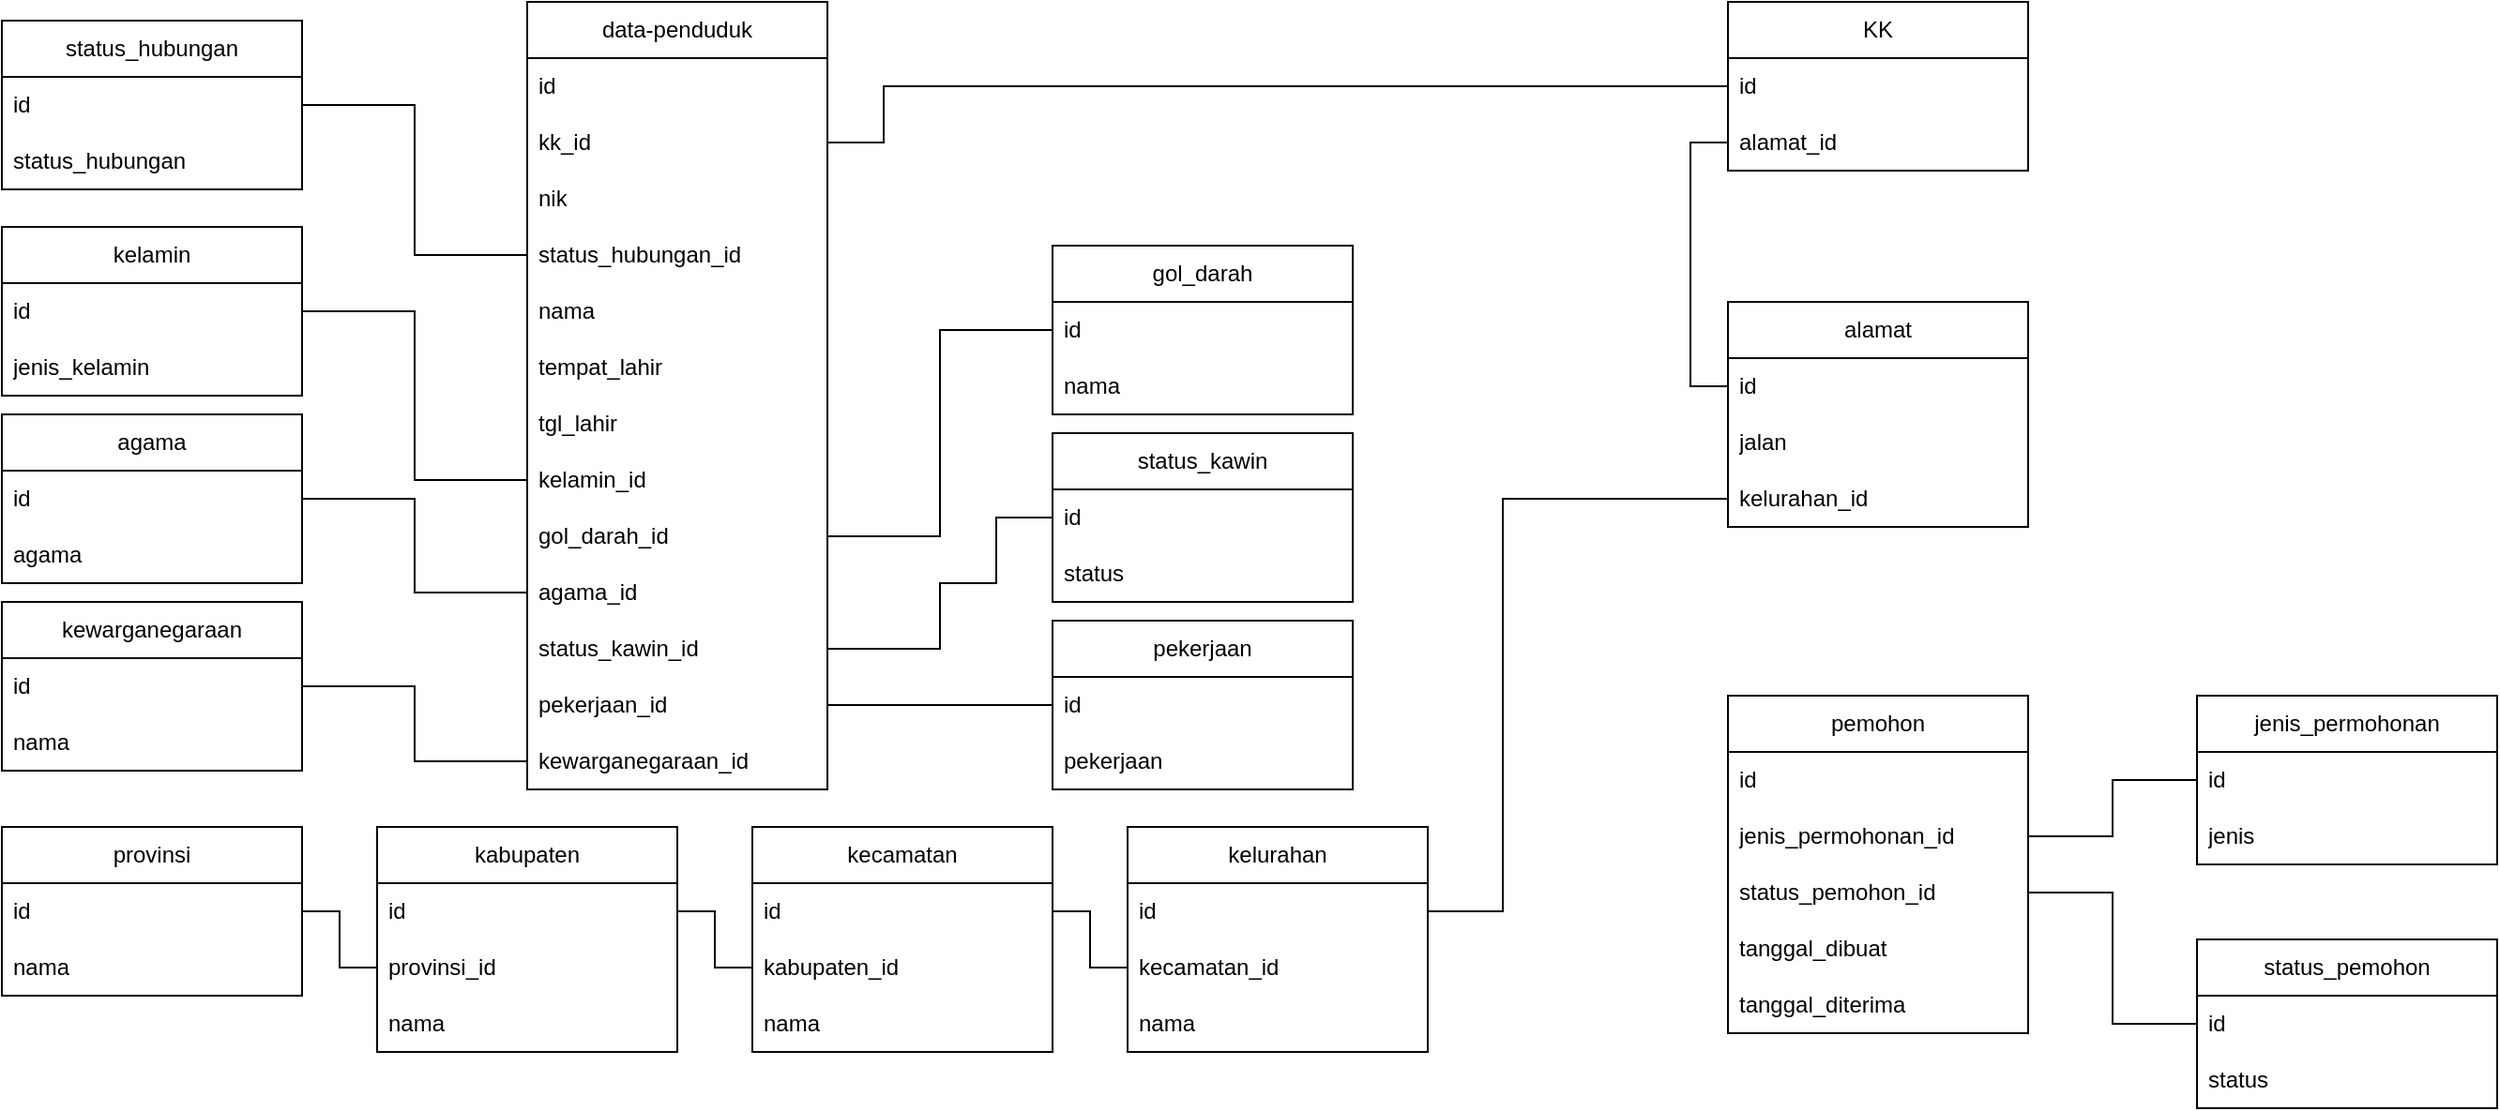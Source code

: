 <mxfile version="13.9.9" type="device"><diagram name="Page-1" id="0Un0IAWzI6U6qrBfIG15"><mxGraphModel dx="585" dy="334" grid="1" gridSize="10" guides="1" tooltips="1" connect="1" arrows="1" fold="1" page="1" pageScale="1" pageWidth="827" pageHeight="1169" math="0" shadow="0"><root><mxCell id="0"/><mxCell id="1" parent="0"/><mxCell id="j3dxWM0FpJ5QSCnhhDyS-1" value="data-penduduk" style="swimlane;fontStyle=0;childLayout=stackLayout;horizontal=1;startSize=30;horizontalStack=0;resizeParent=1;resizeParentMax=0;resizeLast=0;collapsible=1;marginBottom=0;whiteSpace=wrap;html=1;" parent="1" vertex="1"><mxGeometry x="280" y="40" width="160" height="420" as="geometry"/></mxCell><mxCell id="j3dxWM0FpJ5QSCnhhDyS-2" value="id" style="text;strokeColor=none;fillColor=none;align=left;verticalAlign=middle;spacingLeft=4;spacingRight=4;overflow=hidden;points=[[0,0.5],[1,0.5]];portConstraint=eastwest;rotatable=0;whiteSpace=wrap;html=1;" parent="j3dxWM0FpJ5QSCnhhDyS-1" vertex="1"><mxGeometry y="30" width="160" height="30" as="geometry"/></mxCell><mxCell id="KTUcgKB6S22YD4GUEnQX-1" value="kk_id" style="text;strokeColor=none;fillColor=none;align=left;verticalAlign=middle;spacingLeft=4;spacingRight=4;overflow=hidden;points=[[0,0.5],[1,0.5]];portConstraint=eastwest;rotatable=0;whiteSpace=wrap;html=1;" parent="j3dxWM0FpJ5QSCnhhDyS-1" vertex="1"><mxGeometry y="60" width="160" height="30" as="geometry"/></mxCell><mxCell id="j3dxWM0FpJ5QSCnhhDyS-41" value="nik" style="text;strokeColor=none;fillColor=none;align=left;verticalAlign=middle;spacingLeft=4;spacingRight=4;overflow=hidden;points=[[0,0.5],[1,0.5]];portConstraint=eastwest;rotatable=0;whiteSpace=wrap;html=1;" parent="j3dxWM0FpJ5QSCnhhDyS-1" vertex="1"><mxGeometry y="90" width="160" height="30" as="geometry"/></mxCell><mxCell id="KTUcgKB6S22YD4GUEnQX-11" value="status_hubungan_id" style="text;strokeColor=none;fillColor=none;align=left;verticalAlign=middle;spacingLeft=4;spacingRight=4;overflow=hidden;points=[[0,0.5],[1,0.5]];portConstraint=eastwest;rotatable=0;whiteSpace=wrap;html=1;" parent="j3dxWM0FpJ5QSCnhhDyS-1" vertex="1"><mxGeometry y="120" width="160" height="30" as="geometry"/></mxCell><mxCell id="j3dxWM0FpJ5QSCnhhDyS-3" value="nama" style="text;strokeColor=none;fillColor=none;align=left;verticalAlign=middle;spacingLeft=4;spacingRight=4;overflow=hidden;points=[[0,0.5],[1,0.5]];portConstraint=eastwest;rotatable=0;whiteSpace=wrap;html=1;" parent="j3dxWM0FpJ5QSCnhhDyS-1" vertex="1"><mxGeometry y="150" width="160" height="30" as="geometry"/></mxCell><mxCell id="j3dxWM0FpJ5QSCnhhDyS-51" value="tempat_lahir" style="text;strokeColor=none;fillColor=none;align=left;verticalAlign=middle;spacingLeft=4;spacingRight=4;overflow=hidden;points=[[0,0.5],[1,0.5]];portConstraint=eastwest;rotatable=0;whiteSpace=wrap;html=1;" parent="j3dxWM0FpJ5QSCnhhDyS-1" vertex="1"><mxGeometry y="180" width="160" height="30" as="geometry"/></mxCell><mxCell id="j3dxWM0FpJ5QSCnhhDyS-52" value="tgl_lahir" style="text;strokeColor=none;fillColor=none;align=left;verticalAlign=middle;spacingLeft=4;spacingRight=4;overflow=hidden;points=[[0,0.5],[1,0.5]];portConstraint=eastwest;rotatable=0;whiteSpace=wrap;html=1;" parent="j3dxWM0FpJ5QSCnhhDyS-1" vertex="1"><mxGeometry y="210" width="160" height="30" as="geometry"/></mxCell><mxCell id="j3dxWM0FpJ5QSCnhhDyS-4" value="kelamin_id" style="text;strokeColor=none;fillColor=none;align=left;verticalAlign=middle;spacingLeft=4;spacingRight=4;overflow=hidden;points=[[0,0.5],[1,0.5]];portConstraint=eastwest;rotatable=0;whiteSpace=wrap;html=1;" parent="j3dxWM0FpJ5QSCnhhDyS-1" vertex="1"><mxGeometry y="240" width="160" height="30" as="geometry"/></mxCell><mxCell id="j3dxWM0FpJ5QSCnhhDyS-70" value="gol_darah_id" style="text;strokeColor=none;fillColor=none;align=left;verticalAlign=middle;spacingLeft=4;spacingRight=4;overflow=hidden;points=[[0,0.5],[1,0.5]];portConstraint=eastwest;rotatable=0;whiteSpace=wrap;html=1;" parent="j3dxWM0FpJ5QSCnhhDyS-1" vertex="1"><mxGeometry y="270" width="160" height="30" as="geometry"/></mxCell><mxCell id="j3dxWM0FpJ5QSCnhhDyS-5" value="agama_id" style="text;strokeColor=none;fillColor=none;align=left;verticalAlign=middle;spacingLeft=4;spacingRight=4;overflow=hidden;points=[[0,0.5],[1,0.5]];portConstraint=eastwest;rotatable=0;whiteSpace=wrap;html=1;" parent="j3dxWM0FpJ5QSCnhhDyS-1" vertex="1"><mxGeometry y="300" width="160" height="30" as="geometry"/></mxCell><mxCell id="j3dxWM0FpJ5QSCnhhDyS-39" value="status_kawin_id" style="text;strokeColor=none;fillColor=none;align=left;verticalAlign=middle;spacingLeft=4;spacingRight=4;overflow=hidden;points=[[0,0.5],[1,0.5]];portConstraint=eastwest;rotatable=0;whiteSpace=wrap;html=1;" parent="j3dxWM0FpJ5QSCnhhDyS-1" vertex="1"><mxGeometry y="330" width="160" height="30" as="geometry"/></mxCell><mxCell id="j3dxWM0FpJ5QSCnhhDyS-66" value="pekerjaan_id" style="text;strokeColor=none;fillColor=none;align=left;verticalAlign=middle;spacingLeft=4;spacingRight=4;overflow=hidden;points=[[0,0.5],[1,0.5]];portConstraint=eastwest;rotatable=0;whiteSpace=wrap;html=1;" parent="j3dxWM0FpJ5QSCnhhDyS-1" vertex="1"><mxGeometry y="360" width="160" height="30" as="geometry"/></mxCell><mxCell id="j3dxWM0FpJ5QSCnhhDyS-67" value="kewarganegaraan_id" style="text;strokeColor=none;fillColor=none;align=left;verticalAlign=middle;spacingLeft=4;spacingRight=4;overflow=hidden;points=[[0,0.5],[1,0.5]];portConstraint=eastwest;rotatable=0;whiteSpace=wrap;html=1;" parent="j3dxWM0FpJ5QSCnhhDyS-1" vertex="1"><mxGeometry y="390" width="160" height="30" as="geometry"/></mxCell><mxCell id="j3dxWM0FpJ5QSCnhhDyS-6" value="kelamin" style="swimlane;fontStyle=0;childLayout=stackLayout;horizontal=1;startSize=30;horizontalStack=0;resizeParent=1;resizeParentMax=0;resizeLast=0;collapsible=1;marginBottom=0;whiteSpace=wrap;html=1;" parent="1" vertex="1"><mxGeometry y="160" width="160" height="90" as="geometry"/></mxCell><mxCell id="j3dxWM0FpJ5QSCnhhDyS-7" value="id" style="text;strokeColor=none;fillColor=none;align=left;verticalAlign=middle;spacingLeft=4;spacingRight=4;overflow=hidden;points=[[0,0.5],[1,0.5]];portConstraint=eastwest;rotatable=0;whiteSpace=wrap;html=1;" parent="j3dxWM0FpJ5QSCnhhDyS-6" vertex="1"><mxGeometry y="30" width="160" height="30" as="geometry"/></mxCell><mxCell id="j3dxWM0FpJ5QSCnhhDyS-8" value="jenis_kelamin" style="text;strokeColor=none;fillColor=none;align=left;verticalAlign=middle;spacingLeft=4;spacingRight=4;overflow=hidden;points=[[0,0.5],[1,0.5]];portConstraint=eastwest;rotatable=0;whiteSpace=wrap;html=1;" parent="j3dxWM0FpJ5QSCnhhDyS-6" vertex="1"><mxGeometry y="60" width="160" height="30" as="geometry"/></mxCell><mxCell id="j3dxWM0FpJ5QSCnhhDyS-17" value="alamat" style="swimlane;fontStyle=0;childLayout=stackLayout;horizontal=1;startSize=30;horizontalStack=0;resizeParent=1;resizeParentMax=0;resizeLast=0;collapsible=1;marginBottom=0;whiteSpace=wrap;html=1;" parent="1" vertex="1"><mxGeometry x="920" y="200" width="160" height="120" as="geometry"/></mxCell><mxCell id="j3dxWM0FpJ5QSCnhhDyS-18" value="id" style="text;strokeColor=none;fillColor=none;align=left;verticalAlign=middle;spacingLeft=4;spacingRight=4;overflow=hidden;points=[[0,0.5],[1,0.5]];portConstraint=eastwest;rotatable=0;whiteSpace=wrap;html=1;" parent="j3dxWM0FpJ5QSCnhhDyS-17" vertex="1"><mxGeometry y="30" width="160" height="30" as="geometry"/></mxCell><mxCell id="j3dxWM0FpJ5QSCnhhDyS-19" value="jalan" style="text;strokeColor=none;fillColor=none;align=left;verticalAlign=middle;spacingLeft=4;spacingRight=4;overflow=hidden;points=[[0,0.5],[1,0.5]];portConstraint=eastwest;rotatable=0;whiteSpace=wrap;html=1;" parent="j3dxWM0FpJ5QSCnhhDyS-17" vertex="1"><mxGeometry y="60" width="160" height="30" as="geometry"/></mxCell><mxCell id="j3dxWM0FpJ5QSCnhhDyS-36" value="kelurahan_id" style="text;strokeColor=none;fillColor=none;align=left;verticalAlign=middle;spacingLeft=4;spacingRight=4;overflow=hidden;points=[[0,0.5],[1,0.5]];portConstraint=eastwest;rotatable=0;whiteSpace=wrap;html=1;" parent="j3dxWM0FpJ5QSCnhhDyS-17" vertex="1"><mxGeometry y="90" width="160" height="30" as="geometry"/></mxCell><mxCell id="j3dxWM0FpJ5QSCnhhDyS-20" value="provinsi" style="swimlane;fontStyle=0;childLayout=stackLayout;horizontal=1;startSize=30;horizontalStack=0;resizeParent=1;resizeParentMax=0;resizeLast=0;collapsible=1;marginBottom=0;whiteSpace=wrap;html=1;" parent="1" vertex="1"><mxGeometry y="480" width="160" height="90" as="geometry"/></mxCell><mxCell id="j3dxWM0FpJ5QSCnhhDyS-21" value="id" style="text;strokeColor=none;fillColor=none;align=left;verticalAlign=middle;spacingLeft=4;spacingRight=4;overflow=hidden;points=[[0,0.5],[1,0.5]];portConstraint=eastwest;rotatable=0;whiteSpace=wrap;html=1;" parent="j3dxWM0FpJ5QSCnhhDyS-20" vertex="1"><mxGeometry y="30" width="160" height="30" as="geometry"/></mxCell><mxCell id="j3dxWM0FpJ5QSCnhhDyS-22" value="nama" style="text;strokeColor=none;fillColor=none;align=left;verticalAlign=middle;spacingLeft=4;spacingRight=4;overflow=hidden;points=[[0,0.5],[1,0.5]];portConstraint=eastwest;rotatable=0;whiteSpace=wrap;html=1;" parent="j3dxWM0FpJ5QSCnhhDyS-20" vertex="1"><mxGeometry y="60" width="160" height="30" as="geometry"/></mxCell><mxCell id="j3dxWM0FpJ5QSCnhhDyS-24" value="kabupaten" style="swimlane;fontStyle=0;childLayout=stackLayout;horizontal=1;startSize=30;horizontalStack=0;resizeParent=1;resizeParentMax=0;resizeLast=0;collapsible=1;marginBottom=0;whiteSpace=wrap;html=1;" parent="1" vertex="1"><mxGeometry x="200" y="480" width="160" height="120" as="geometry"/></mxCell><mxCell id="j3dxWM0FpJ5QSCnhhDyS-25" value="id" style="text;strokeColor=none;fillColor=none;align=left;verticalAlign=middle;spacingLeft=4;spacingRight=4;overflow=hidden;points=[[0,0.5],[1,0.5]];portConstraint=eastwest;rotatable=0;whiteSpace=wrap;html=1;" parent="j3dxWM0FpJ5QSCnhhDyS-24" vertex="1"><mxGeometry y="30" width="160" height="30" as="geometry"/></mxCell><mxCell id="j3dxWM0FpJ5QSCnhhDyS-26" value="provinsi_id" style="text;strokeColor=none;fillColor=none;align=left;verticalAlign=middle;spacingLeft=4;spacingRight=4;overflow=hidden;points=[[0,0.5],[1,0.5]];portConstraint=eastwest;rotatable=0;whiteSpace=wrap;html=1;" parent="j3dxWM0FpJ5QSCnhhDyS-24" vertex="1"><mxGeometry y="60" width="160" height="30" as="geometry"/></mxCell><mxCell id="j3dxWM0FpJ5QSCnhhDyS-74" value="nama" style="text;strokeColor=none;fillColor=none;align=left;verticalAlign=middle;spacingLeft=4;spacingRight=4;overflow=hidden;points=[[0,0.5],[1,0.5]];portConstraint=eastwest;rotatable=0;whiteSpace=wrap;html=1;" parent="j3dxWM0FpJ5QSCnhhDyS-24" vertex="1"><mxGeometry y="90" width="160" height="30" as="geometry"/></mxCell><mxCell id="j3dxWM0FpJ5QSCnhhDyS-27" value="kecamatan" style="swimlane;fontStyle=0;childLayout=stackLayout;horizontal=1;startSize=30;horizontalStack=0;resizeParent=1;resizeParentMax=0;resizeLast=0;collapsible=1;marginBottom=0;whiteSpace=wrap;html=1;" parent="1" vertex="1"><mxGeometry x="400" y="480" width="160" height="120" as="geometry"/></mxCell><mxCell id="j3dxWM0FpJ5QSCnhhDyS-28" value="id" style="text;strokeColor=none;fillColor=none;align=left;verticalAlign=middle;spacingLeft=4;spacingRight=4;overflow=hidden;points=[[0,0.5],[1,0.5]];portConstraint=eastwest;rotatable=0;whiteSpace=wrap;html=1;" parent="j3dxWM0FpJ5QSCnhhDyS-27" vertex="1"><mxGeometry y="30" width="160" height="30" as="geometry"/></mxCell><mxCell id="j3dxWM0FpJ5QSCnhhDyS-29" value="kabupaten_id" style="text;strokeColor=none;fillColor=none;align=left;verticalAlign=middle;spacingLeft=4;spacingRight=4;overflow=hidden;points=[[0,0.5],[1,0.5]];portConstraint=eastwest;rotatable=0;whiteSpace=wrap;html=1;" parent="j3dxWM0FpJ5QSCnhhDyS-27" vertex="1"><mxGeometry y="60" width="160" height="30" as="geometry"/></mxCell><mxCell id="j3dxWM0FpJ5QSCnhhDyS-75" value="nama" style="text;strokeColor=none;fillColor=none;align=left;verticalAlign=middle;spacingLeft=4;spacingRight=4;overflow=hidden;points=[[0,0.5],[1,0.5]];portConstraint=eastwest;rotatable=0;whiteSpace=wrap;html=1;" parent="j3dxWM0FpJ5QSCnhhDyS-27" vertex="1"><mxGeometry y="90" width="160" height="30" as="geometry"/></mxCell><mxCell id="j3dxWM0FpJ5QSCnhhDyS-30" value="kelurahan" style="swimlane;fontStyle=0;childLayout=stackLayout;horizontal=1;startSize=30;horizontalStack=0;resizeParent=1;resizeParentMax=0;resizeLast=0;collapsible=1;marginBottom=0;whiteSpace=wrap;html=1;" parent="1" vertex="1"><mxGeometry x="600" y="480" width="160" height="120" as="geometry"/></mxCell><mxCell id="j3dxWM0FpJ5QSCnhhDyS-31" value="id" style="text;strokeColor=none;fillColor=none;align=left;verticalAlign=middle;spacingLeft=4;spacingRight=4;overflow=hidden;points=[[0,0.5],[1,0.5]];portConstraint=eastwest;rotatable=0;whiteSpace=wrap;html=1;" parent="j3dxWM0FpJ5QSCnhhDyS-30" vertex="1"><mxGeometry y="30" width="160" height="30" as="geometry"/></mxCell><mxCell id="j3dxWM0FpJ5QSCnhhDyS-32" value="kecamatan_id" style="text;strokeColor=none;fillColor=none;align=left;verticalAlign=middle;spacingLeft=4;spacingRight=4;overflow=hidden;points=[[0,0.5],[1,0.5]];portConstraint=eastwest;rotatable=0;whiteSpace=wrap;html=1;" parent="j3dxWM0FpJ5QSCnhhDyS-30" vertex="1"><mxGeometry y="60" width="160" height="30" as="geometry"/></mxCell><mxCell id="j3dxWM0FpJ5QSCnhhDyS-76" value="nama" style="text;strokeColor=none;fillColor=none;align=left;verticalAlign=middle;spacingLeft=4;spacingRight=4;overflow=hidden;points=[[0,0.5],[1,0.5]];portConstraint=eastwest;rotatable=0;whiteSpace=wrap;html=1;" parent="j3dxWM0FpJ5QSCnhhDyS-30" vertex="1"><mxGeometry y="90" width="160" height="30" as="geometry"/></mxCell><mxCell id="j3dxWM0FpJ5QSCnhhDyS-42" value="gol_darah" style="swimlane;fontStyle=0;childLayout=stackLayout;horizontal=1;startSize=30;horizontalStack=0;resizeParent=1;resizeParentMax=0;resizeLast=0;collapsible=1;marginBottom=0;whiteSpace=wrap;html=1;" parent="1" vertex="1"><mxGeometry x="560" y="170" width="160" height="90" as="geometry"/></mxCell><mxCell id="j3dxWM0FpJ5QSCnhhDyS-43" value="id" style="text;strokeColor=none;fillColor=none;align=left;verticalAlign=middle;spacingLeft=4;spacingRight=4;overflow=hidden;points=[[0,0.5],[1,0.5]];portConstraint=eastwest;rotatable=0;whiteSpace=wrap;html=1;" parent="j3dxWM0FpJ5QSCnhhDyS-42" vertex="1"><mxGeometry y="30" width="160" height="30" as="geometry"/></mxCell><mxCell id="j3dxWM0FpJ5QSCnhhDyS-44" value="nama" style="text;strokeColor=none;fillColor=none;align=left;verticalAlign=middle;spacingLeft=4;spacingRight=4;overflow=hidden;points=[[0,0.5],[1,0.5]];portConstraint=eastwest;rotatable=0;whiteSpace=wrap;html=1;" parent="j3dxWM0FpJ5QSCnhhDyS-42" vertex="1"><mxGeometry y="60" width="160" height="30" as="geometry"/></mxCell><mxCell id="j3dxWM0FpJ5QSCnhhDyS-11" value="agama" style="swimlane;fontStyle=0;childLayout=stackLayout;horizontal=1;startSize=30;horizontalStack=0;resizeParent=1;resizeParentMax=0;resizeLast=0;collapsible=1;marginBottom=0;whiteSpace=wrap;html=1;" parent="1" vertex="1"><mxGeometry y="260" width="160" height="90" as="geometry"/></mxCell><mxCell id="j3dxWM0FpJ5QSCnhhDyS-12" value="id" style="text;strokeColor=none;fillColor=none;align=left;verticalAlign=middle;spacingLeft=4;spacingRight=4;overflow=hidden;points=[[0,0.5],[1,0.5]];portConstraint=eastwest;rotatable=0;whiteSpace=wrap;html=1;" parent="j3dxWM0FpJ5QSCnhhDyS-11" vertex="1"><mxGeometry y="30" width="160" height="30" as="geometry"/></mxCell><mxCell id="j3dxWM0FpJ5QSCnhhDyS-13" value="agama" style="text;strokeColor=none;fillColor=none;align=left;verticalAlign=middle;spacingLeft=4;spacingRight=4;overflow=hidden;points=[[0,0.5],[1,0.5]];portConstraint=eastwest;rotatable=0;whiteSpace=wrap;html=1;" parent="j3dxWM0FpJ5QSCnhhDyS-11" vertex="1"><mxGeometry y="60" width="160" height="30" as="geometry"/></mxCell><mxCell id="j3dxWM0FpJ5QSCnhhDyS-71" style="edgeStyle=orthogonalEdgeStyle;rounded=0;orthogonalLoop=1;jettySize=auto;html=1;endArrow=none;endFill=0;" parent="1" source="j3dxWM0FpJ5QSCnhhDyS-43" target="j3dxWM0FpJ5QSCnhhDyS-70" edge="1"><mxGeometry relative="1" as="geometry"/></mxCell><mxCell id="j3dxWM0FpJ5QSCnhhDyS-73" style="edgeStyle=orthogonalEdgeStyle;rounded=0;orthogonalLoop=1;jettySize=auto;html=1;endArrow=none;endFill=0;" parent="1" source="j3dxWM0FpJ5QSCnhhDyS-12" target="j3dxWM0FpJ5QSCnhhDyS-5" edge="1"><mxGeometry relative="1" as="geometry"/></mxCell><mxCell id="j3dxWM0FpJ5QSCnhhDyS-78" style="edgeStyle=orthogonalEdgeStyle;rounded=0;orthogonalLoop=1;jettySize=auto;html=1;endArrow=none;endFill=0;" parent="1" source="j3dxWM0FpJ5QSCnhhDyS-32" target="j3dxWM0FpJ5QSCnhhDyS-28" edge="1"><mxGeometry relative="1" as="geometry"/></mxCell><mxCell id="j3dxWM0FpJ5QSCnhhDyS-79" style="edgeStyle=orthogonalEdgeStyle;rounded=0;orthogonalLoop=1;jettySize=auto;html=1;endArrow=none;endFill=0;" parent="1" source="j3dxWM0FpJ5QSCnhhDyS-29" target="j3dxWM0FpJ5QSCnhhDyS-25" edge="1"><mxGeometry relative="1" as="geometry"/></mxCell><mxCell id="j3dxWM0FpJ5QSCnhhDyS-80" style="edgeStyle=orthogonalEdgeStyle;rounded=0;orthogonalLoop=1;jettySize=auto;html=1;endArrow=none;endFill=0;" parent="1" source="j3dxWM0FpJ5QSCnhhDyS-26" target="j3dxWM0FpJ5QSCnhhDyS-21" edge="1"><mxGeometry relative="1" as="geometry"/></mxCell><mxCell id="j3dxWM0FpJ5QSCnhhDyS-84" value="status_kawin" style="swimlane;fontStyle=0;childLayout=stackLayout;horizontal=1;startSize=30;horizontalStack=0;resizeParent=1;resizeParentMax=0;resizeLast=0;collapsible=1;marginBottom=0;whiteSpace=wrap;html=1;" parent="1" vertex="1"><mxGeometry x="560" y="270" width="160" height="90" as="geometry"/></mxCell><mxCell id="j3dxWM0FpJ5QSCnhhDyS-85" value="id" style="text;strokeColor=none;fillColor=none;align=left;verticalAlign=middle;spacingLeft=4;spacingRight=4;overflow=hidden;points=[[0,0.5],[1,0.5]];portConstraint=eastwest;rotatable=0;whiteSpace=wrap;html=1;" parent="j3dxWM0FpJ5QSCnhhDyS-84" vertex="1"><mxGeometry y="30" width="160" height="30" as="geometry"/></mxCell><mxCell id="j3dxWM0FpJ5QSCnhhDyS-86" value="status" style="text;strokeColor=none;fillColor=none;align=left;verticalAlign=middle;spacingLeft=4;spacingRight=4;overflow=hidden;points=[[0,0.5],[1,0.5]];portConstraint=eastwest;rotatable=0;whiteSpace=wrap;html=1;" parent="j3dxWM0FpJ5QSCnhhDyS-84" vertex="1"><mxGeometry y="60" width="160" height="30" as="geometry"/></mxCell><mxCell id="j3dxWM0FpJ5QSCnhhDyS-88" style="edgeStyle=orthogonalEdgeStyle;rounded=0;orthogonalLoop=1;jettySize=auto;html=1;endArrow=none;endFill=0;" parent="1" source="j3dxWM0FpJ5QSCnhhDyS-85" target="j3dxWM0FpJ5QSCnhhDyS-39" edge="1"><mxGeometry relative="1" as="geometry"><Array as="points"><mxPoint x="530" y="315"/><mxPoint x="530" y="350"/><mxPoint x="500" y="350"/><mxPoint x="500" y="385"/></Array></mxGeometry></mxCell><mxCell id="j3dxWM0FpJ5QSCnhhDyS-89" value="pekerjaan" style="swimlane;fontStyle=0;childLayout=stackLayout;horizontal=1;startSize=30;horizontalStack=0;resizeParent=1;resizeParentMax=0;resizeLast=0;collapsible=1;marginBottom=0;whiteSpace=wrap;html=1;" parent="1" vertex="1"><mxGeometry x="560" y="370" width="160" height="90" as="geometry"/></mxCell><mxCell id="j3dxWM0FpJ5QSCnhhDyS-90" value="id" style="text;strokeColor=none;fillColor=none;align=left;verticalAlign=middle;spacingLeft=4;spacingRight=4;overflow=hidden;points=[[0,0.5],[1,0.5]];portConstraint=eastwest;rotatable=0;whiteSpace=wrap;html=1;" parent="j3dxWM0FpJ5QSCnhhDyS-89" vertex="1"><mxGeometry y="30" width="160" height="30" as="geometry"/></mxCell><mxCell id="j3dxWM0FpJ5QSCnhhDyS-91" value="pekerjaan" style="text;strokeColor=none;fillColor=none;align=left;verticalAlign=middle;spacingLeft=4;spacingRight=4;overflow=hidden;points=[[0,0.5],[1,0.5]];portConstraint=eastwest;rotatable=0;whiteSpace=wrap;html=1;" parent="j3dxWM0FpJ5QSCnhhDyS-89" vertex="1"><mxGeometry y="60" width="160" height="30" as="geometry"/></mxCell><mxCell id="j3dxWM0FpJ5QSCnhhDyS-92" style="edgeStyle=orthogonalEdgeStyle;rounded=0;orthogonalLoop=1;jettySize=auto;html=1;endArrow=none;endFill=0;" parent="1" source="j3dxWM0FpJ5QSCnhhDyS-36" target="j3dxWM0FpJ5QSCnhhDyS-31" edge="1"><mxGeometry relative="1" as="geometry"><Array as="points"><mxPoint x="800" y="305"/><mxPoint x="800" y="525"/></Array></mxGeometry></mxCell><mxCell id="j3dxWM0FpJ5QSCnhhDyS-93" style="edgeStyle=orthogonalEdgeStyle;rounded=0;orthogonalLoop=1;jettySize=auto;html=1;endArrow=none;endFill=0;" parent="1" source="j3dxWM0FpJ5QSCnhhDyS-90" target="j3dxWM0FpJ5QSCnhhDyS-66" edge="1"><mxGeometry relative="1" as="geometry"/></mxCell><mxCell id="j3dxWM0FpJ5QSCnhhDyS-94" value="kewarganegaraan" style="swimlane;fontStyle=0;childLayout=stackLayout;horizontal=1;startSize=30;horizontalStack=0;resizeParent=1;resizeParentMax=0;resizeLast=0;collapsible=1;marginBottom=0;whiteSpace=wrap;html=1;" parent="1" vertex="1"><mxGeometry y="360" width="160" height="90" as="geometry"/></mxCell><mxCell id="j3dxWM0FpJ5QSCnhhDyS-95" value="id" style="text;strokeColor=none;fillColor=none;align=left;verticalAlign=middle;spacingLeft=4;spacingRight=4;overflow=hidden;points=[[0,0.5],[1,0.5]];portConstraint=eastwest;rotatable=0;whiteSpace=wrap;html=1;" parent="j3dxWM0FpJ5QSCnhhDyS-94" vertex="1"><mxGeometry y="30" width="160" height="30" as="geometry"/></mxCell><mxCell id="j3dxWM0FpJ5QSCnhhDyS-96" value="nama" style="text;strokeColor=none;fillColor=none;align=left;verticalAlign=middle;spacingLeft=4;spacingRight=4;overflow=hidden;points=[[0,0.5],[1,0.5]];portConstraint=eastwest;rotatable=0;whiteSpace=wrap;html=1;" parent="j3dxWM0FpJ5QSCnhhDyS-94" vertex="1"><mxGeometry y="60" width="160" height="30" as="geometry"/></mxCell><mxCell id="j3dxWM0FpJ5QSCnhhDyS-97" style="edgeStyle=orthogonalEdgeStyle;rounded=0;orthogonalLoop=1;jettySize=auto;html=1;endArrow=none;endFill=0;" parent="1" source="j3dxWM0FpJ5QSCnhhDyS-4" target="j3dxWM0FpJ5QSCnhhDyS-7" edge="1"><mxGeometry relative="1" as="geometry"/></mxCell><mxCell id="j3dxWM0FpJ5QSCnhhDyS-98" style="edgeStyle=orthogonalEdgeStyle;rounded=0;orthogonalLoop=1;jettySize=auto;html=1;endArrow=none;endFill=0;" parent="1" source="j3dxWM0FpJ5QSCnhhDyS-67" target="j3dxWM0FpJ5QSCnhhDyS-95" edge="1"><mxGeometry relative="1" as="geometry"/></mxCell><mxCell id="KTUcgKB6S22YD4GUEnQX-2" value="KK" style="swimlane;fontStyle=0;childLayout=stackLayout;horizontal=1;startSize=30;horizontalStack=0;resizeParent=1;resizeParentMax=0;resizeLast=0;collapsible=1;marginBottom=0;whiteSpace=wrap;html=1;" parent="1" vertex="1"><mxGeometry x="920" y="40" width="160" height="90" as="geometry"/></mxCell><mxCell id="KTUcgKB6S22YD4GUEnQX-3" value="id" style="text;strokeColor=none;fillColor=none;align=left;verticalAlign=middle;spacingLeft=4;spacingRight=4;overflow=hidden;points=[[0,0.5],[1,0.5]];portConstraint=eastwest;rotatable=0;whiteSpace=wrap;html=1;" parent="KTUcgKB6S22YD4GUEnQX-2" vertex="1"><mxGeometry y="30" width="160" height="30" as="geometry"/></mxCell><mxCell id="KTUcgKB6S22YD4GUEnQX-4" value="alamat_id" style="text;strokeColor=none;fillColor=none;align=left;verticalAlign=middle;spacingLeft=4;spacingRight=4;overflow=hidden;points=[[0,0.5],[1,0.5]];portConstraint=eastwest;rotatable=0;whiteSpace=wrap;html=1;" parent="KTUcgKB6S22YD4GUEnQX-2" vertex="1"><mxGeometry y="60" width="160" height="30" as="geometry"/></mxCell><mxCell id="KTUcgKB6S22YD4GUEnQX-6" style="edgeStyle=orthogonalEdgeStyle;rounded=0;orthogonalLoop=1;jettySize=auto;html=1;endArrow=none;endFill=0;" parent="1" source="KTUcgKB6S22YD4GUEnQX-1" target="KTUcgKB6S22YD4GUEnQX-3" edge="1"><mxGeometry relative="1" as="geometry"><Array as="points"><mxPoint x="470" y="115"/><mxPoint x="470" y="85"/></Array></mxGeometry></mxCell><mxCell id="KTUcgKB6S22YD4GUEnQX-7" style="edgeStyle=orthogonalEdgeStyle;rounded=0;orthogonalLoop=1;jettySize=auto;html=1;endArrow=none;endFill=0;" parent="1" source="KTUcgKB6S22YD4GUEnQX-4" target="j3dxWM0FpJ5QSCnhhDyS-18" edge="1"><mxGeometry relative="1" as="geometry"><Array as="points"><mxPoint x="900" y="115"/><mxPoint x="900" y="245"/></Array></mxGeometry></mxCell><mxCell id="KTUcgKB6S22YD4GUEnQX-8" value="status_hubungan" style="swimlane;fontStyle=0;childLayout=stackLayout;horizontal=1;startSize=30;horizontalStack=0;resizeParent=1;resizeParentMax=0;resizeLast=0;collapsible=1;marginBottom=0;whiteSpace=wrap;html=1;" parent="1" vertex="1"><mxGeometry y="50" width="160" height="90" as="geometry"/></mxCell><mxCell id="KTUcgKB6S22YD4GUEnQX-9" value="id" style="text;strokeColor=none;fillColor=none;align=left;verticalAlign=middle;spacingLeft=4;spacingRight=4;overflow=hidden;points=[[0,0.5],[1,0.5]];portConstraint=eastwest;rotatable=0;whiteSpace=wrap;html=1;" parent="KTUcgKB6S22YD4GUEnQX-8" vertex="1"><mxGeometry y="30" width="160" height="30" as="geometry"/></mxCell><mxCell id="KTUcgKB6S22YD4GUEnQX-10" value="status_hubungan" style="text;strokeColor=none;fillColor=none;align=left;verticalAlign=middle;spacingLeft=4;spacingRight=4;overflow=hidden;points=[[0,0.5],[1,0.5]];portConstraint=eastwest;rotatable=0;whiteSpace=wrap;html=1;" parent="KTUcgKB6S22YD4GUEnQX-8" vertex="1"><mxGeometry y="60" width="160" height="30" as="geometry"/></mxCell><mxCell id="KTUcgKB6S22YD4GUEnQX-12" style="edgeStyle=orthogonalEdgeStyle;rounded=0;orthogonalLoop=1;jettySize=auto;html=1;endArrow=none;endFill=0;" parent="1" source="KTUcgKB6S22YD4GUEnQX-11" target="KTUcgKB6S22YD4GUEnQX-9" edge="1"><mxGeometry relative="1" as="geometry"/></mxCell><mxCell id="KTUcgKB6S22YD4GUEnQX-13" value="pemohon" style="swimlane;fontStyle=0;childLayout=stackLayout;horizontal=1;startSize=30;horizontalStack=0;resizeParent=1;resizeParentMax=0;resizeLast=0;collapsible=1;marginBottom=0;whiteSpace=wrap;html=1;" parent="1" vertex="1"><mxGeometry x="920" y="410" width="160" height="180" as="geometry"/></mxCell><mxCell id="KTUcgKB6S22YD4GUEnQX-14" value="id" style="text;strokeColor=none;fillColor=none;align=left;verticalAlign=middle;spacingLeft=4;spacingRight=4;overflow=hidden;points=[[0,0.5],[1,0.5]];portConstraint=eastwest;rotatable=0;whiteSpace=wrap;html=1;" parent="KTUcgKB6S22YD4GUEnQX-13" vertex="1"><mxGeometry y="30" width="160" height="30" as="geometry"/></mxCell><mxCell id="KTUcgKB6S22YD4GUEnQX-15" value="jenis_permohonan_id" style="text;strokeColor=none;fillColor=none;align=left;verticalAlign=middle;spacingLeft=4;spacingRight=4;overflow=hidden;points=[[0,0.5],[1,0.5]];portConstraint=eastwest;rotatable=0;whiteSpace=wrap;html=1;" parent="KTUcgKB6S22YD4GUEnQX-13" vertex="1"><mxGeometry y="60" width="160" height="30" as="geometry"/></mxCell><mxCell id="KTUcgKB6S22YD4GUEnQX-23" value="status_pemohon_id" style="text;strokeColor=none;fillColor=none;align=left;verticalAlign=middle;spacingLeft=4;spacingRight=4;overflow=hidden;points=[[0,0.5],[1,0.5]];portConstraint=eastwest;rotatable=0;whiteSpace=wrap;html=1;" parent="KTUcgKB6S22YD4GUEnQX-13" vertex="1"><mxGeometry y="90" width="160" height="30" as="geometry"/></mxCell><mxCell id="KTUcgKB6S22YD4GUEnQX-21" value="tanggal_dibuat" style="text;strokeColor=none;fillColor=none;align=left;verticalAlign=middle;spacingLeft=4;spacingRight=4;overflow=hidden;points=[[0,0.5],[1,0.5]];portConstraint=eastwest;rotatable=0;whiteSpace=wrap;html=1;" parent="KTUcgKB6S22YD4GUEnQX-13" vertex="1"><mxGeometry y="120" width="160" height="30" as="geometry"/></mxCell><mxCell id="KTUcgKB6S22YD4GUEnQX-22" value="tanggal_diterima" style="text;strokeColor=none;fillColor=none;align=left;verticalAlign=middle;spacingLeft=4;spacingRight=4;overflow=hidden;points=[[0,0.5],[1,0.5]];portConstraint=eastwest;rotatable=0;whiteSpace=wrap;html=1;" parent="KTUcgKB6S22YD4GUEnQX-13" vertex="1"><mxGeometry y="150" width="160" height="30" as="geometry"/></mxCell><mxCell id="KTUcgKB6S22YD4GUEnQX-17" value="jenis_permohonan" style="swimlane;fontStyle=0;childLayout=stackLayout;horizontal=1;startSize=30;horizontalStack=0;resizeParent=1;resizeParentMax=0;resizeLast=0;collapsible=1;marginBottom=0;whiteSpace=wrap;html=1;" parent="1" vertex="1"><mxGeometry x="1170" y="410" width="160" height="90" as="geometry"/></mxCell><mxCell id="KTUcgKB6S22YD4GUEnQX-18" value="id" style="text;strokeColor=none;fillColor=none;align=left;verticalAlign=middle;spacingLeft=4;spacingRight=4;overflow=hidden;points=[[0,0.5],[1,0.5]];portConstraint=eastwest;rotatable=0;whiteSpace=wrap;html=1;" parent="KTUcgKB6S22YD4GUEnQX-17" vertex="1"><mxGeometry y="30" width="160" height="30" as="geometry"/></mxCell><mxCell id="KTUcgKB6S22YD4GUEnQX-19" value="jenis" style="text;strokeColor=none;fillColor=none;align=left;verticalAlign=middle;spacingLeft=4;spacingRight=4;overflow=hidden;points=[[0,0.5],[1,0.5]];portConstraint=eastwest;rotatable=0;whiteSpace=wrap;html=1;" parent="KTUcgKB6S22YD4GUEnQX-17" vertex="1"><mxGeometry y="60" width="160" height="30" as="geometry"/></mxCell><mxCell id="KTUcgKB6S22YD4GUEnQX-20" style="edgeStyle=orthogonalEdgeStyle;rounded=0;orthogonalLoop=1;jettySize=auto;html=1;endArrow=none;endFill=0;" parent="1" source="KTUcgKB6S22YD4GUEnQX-15" target="KTUcgKB6S22YD4GUEnQX-18" edge="1"><mxGeometry relative="1" as="geometry"/></mxCell><mxCell id="KTUcgKB6S22YD4GUEnQX-24" value="status_pemohon" style="swimlane;fontStyle=0;childLayout=stackLayout;horizontal=1;startSize=30;horizontalStack=0;resizeParent=1;resizeParentMax=0;resizeLast=0;collapsible=1;marginBottom=0;whiteSpace=wrap;html=1;" parent="1" vertex="1"><mxGeometry x="1170" y="540" width="160" height="90" as="geometry"/></mxCell><mxCell id="KTUcgKB6S22YD4GUEnQX-25" value="id" style="text;strokeColor=none;fillColor=none;align=left;verticalAlign=middle;spacingLeft=4;spacingRight=4;overflow=hidden;points=[[0,0.5],[1,0.5]];portConstraint=eastwest;rotatable=0;whiteSpace=wrap;html=1;" parent="KTUcgKB6S22YD4GUEnQX-24" vertex="1"><mxGeometry y="30" width="160" height="30" as="geometry"/></mxCell><mxCell id="KTUcgKB6S22YD4GUEnQX-26" value="status" style="text;strokeColor=none;fillColor=none;align=left;verticalAlign=middle;spacingLeft=4;spacingRight=4;overflow=hidden;points=[[0,0.5],[1,0.5]];portConstraint=eastwest;rotatable=0;whiteSpace=wrap;html=1;" parent="KTUcgKB6S22YD4GUEnQX-24" vertex="1"><mxGeometry y="60" width="160" height="30" as="geometry"/></mxCell><mxCell id="KTUcgKB6S22YD4GUEnQX-27" style="edgeStyle=orthogonalEdgeStyle;rounded=0;orthogonalLoop=1;jettySize=auto;html=1;endArrow=none;endFill=0;" parent="1" source="KTUcgKB6S22YD4GUEnQX-23" target="KTUcgKB6S22YD4GUEnQX-25" edge="1"><mxGeometry relative="1" as="geometry"/></mxCell></root></mxGraphModel></diagram></mxfile>